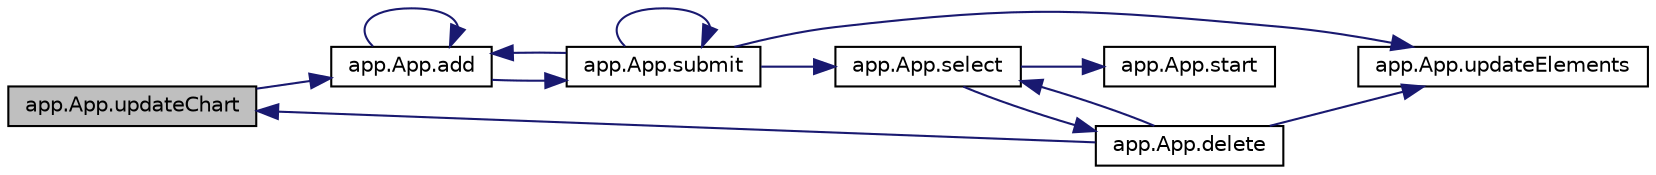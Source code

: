 digraph "app.App.updateChart"
{
  edge [fontname="Helvetica",fontsize="10",labelfontname="Helvetica",labelfontsize="10"];
  node [fontname="Helvetica",fontsize="10",shape=record];
  rankdir="LR";
  Node56 [label="app.App.updateChart",height=0.2,width=0.4,color="black", fillcolor="grey75", style="filled", fontcolor="black"];
  Node56 -> Node57 [color="midnightblue",fontsize="10",style="solid"];
  Node57 [label="app.App.add",height=0.2,width=0.4,color="black", fillcolor="white", style="filled",URL="$group___g_u_i.html#ga12410afa08ea83e0e75958316f3bfa44"];
  Node57 -> Node57 [color="midnightblue",fontsize="10",style="solid"];
  Node57 -> Node58 [color="midnightblue",fontsize="10",style="solid"];
  Node58 [label="app.App.submit",height=0.2,width=0.4,color="black", fillcolor="white", style="filled",URL="$group___g_u_i.html#ga5fa0636a03dcc38bf7bcf219d27167ca"];
  Node58 -> Node58 [color="midnightblue",fontsize="10",style="solid"];
  Node58 -> Node57 [color="midnightblue",fontsize="10",style="solid"];
  Node58 -> Node59 [color="midnightblue",fontsize="10",style="solid"];
  Node59 [label="app.App.updateElements",height=0.2,width=0.4,color="black", fillcolor="white", style="filled",URL="$group___g_u_i.html#ga9ff44df3681a65aeaf309207a69c17bb"];
  Node58 -> Node60 [color="midnightblue",fontsize="10",style="solid"];
  Node60 [label="app.App.select",height=0.2,width=0.4,color="black", fillcolor="white", style="filled",URL="$group___g_u_i.html#gaa1a0515399dab21f9b6e5c075f549312"];
  Node60 -> Node61 [color="midnightblue",fontsize="10",style="solid"];
  Node61 [label="app.App.delete",height=0.2,width=0.4,color="black", fillcolor="white", style="filled",URL="$group___g_u_i.html#ga11694b61d1b324b5628ca9b110990451"];
  Node61 -> Node56 [color="midnightblue",fontsize="10",style="solid"];
  Node61 -> Node59 [color="midnightblue",fontsize="10",style="solid"];
  Node61 -> Node60 [color="midnightblue",fontsize="10",style="solid"];
  Node60 -> Node62 [color="midnightblue",fontsize="10",style="solid"];
  Node62 [label="app.App.start",height=0.2,width=0.4,color="black", fillcolor="white", style="filled",URL="$group___g_u_i.html#ga9e6225026b8708f880e1f4679ca94eec"];
}
